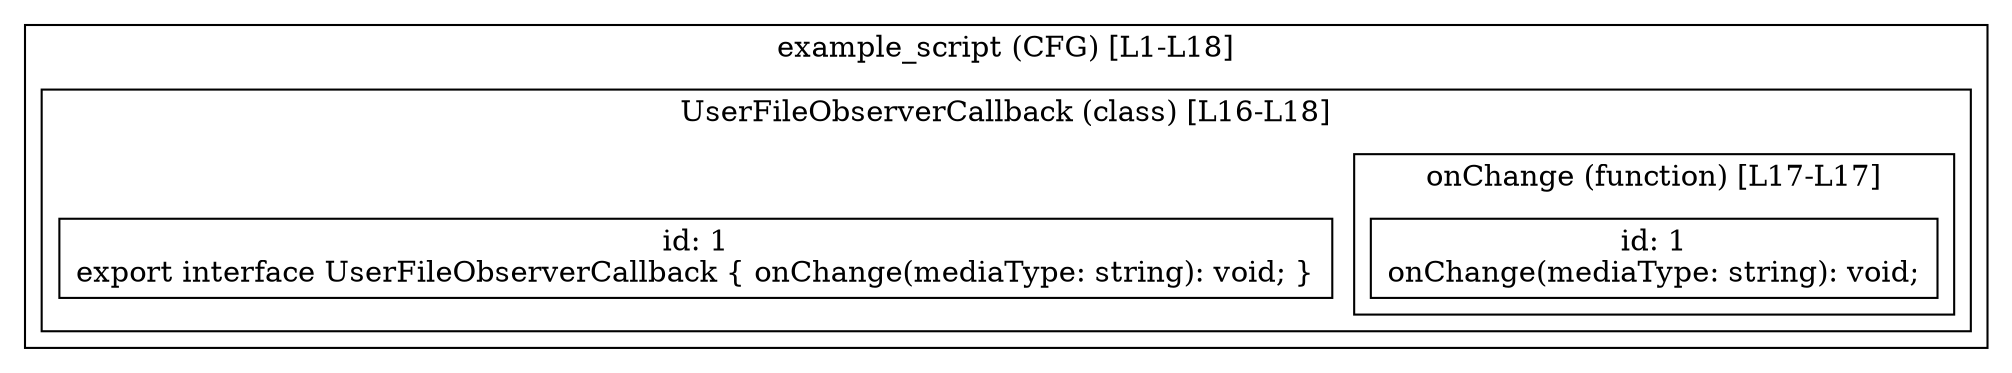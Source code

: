 digraph "58.ts" {
  subgraph "cluster_1" {
    label="example_script (CFG) [L1-L18]";
  subgraph "cluster_2" {
    label="UserFileObserverCallback (class) [L16-L18]";
    node_2_1 [label="id: 1\nexport interface UserFileObserverCallback { onChange(mediaType: string): void; }", shape=box];
  subgraph "cluster_3" {
    label="onChange (function) [L17-L17]";
    node_3_1 [label="id: 1\nonChange(mediaType: string): void;", shape=box];
  }
  }
  }
}